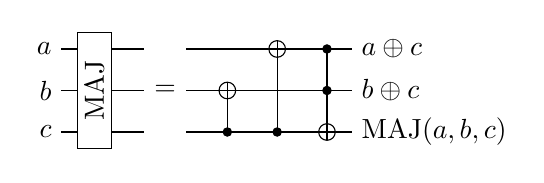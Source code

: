 \begin{tikzpicture}[scale=1.0,x=1pt,y=1pt]
\filldraw[color=white] (0.0, -7.5) rectangle (105.0, 37.5);
% Drawing wires
% Line 1: a W a a\oplus{c}
\draw[color=black] (0.0,30.0) -- (105.0,30.0);
\draw[color=black] (0.0,30.0) node[left] {$a$};
% Line 3: c W c \mbox{MAJ}(a,b,c)
\draw[color=black] (0.0,0.0) -- (105.0,0.0);
\draw[color=black] (0.0,0.0) node[left] {$c$};
% Line 2: b W b b\oplus{c}
\draw[color=black] (0.0,15.0) -- (105.0,15.0);
\draw[color=black] (0.0,15.0) node[left] {$b$};
% Done with wires; drawing gates
% Line 5: a b c G \rotatebox{90}{MAJ}
\draw (12.0,30.0) -- (12.0,0.0);
\begin{scope}
\draw[fill=white] (12.0, 15.0) +(-45.0:8.485pt and 29.698pt) -- +(45.0:8.485pt and 29.698pt) -- +(135.0:8.485pt and 29.698pt) -- +(225.0:8.485pt and 29.698pt) -- cycle;
\clip (12.0, 15.0) +(-45.0:8.485pt and 29.698pt) -- +(45.0:8.485pt and 29.698pt) -- +(135.0:8.485pt and 29.698pt) -- +(225.0:8.485pt and 29.698pt) -- cycle;
\draw (12.0, 15.0) node {\rotatebox{90}{MAJ}};
\end{scope}
% Line 6: =
\draw[fill=white,color=white] (30.0, -6.0) rectangle (45.0, 36.0);
\draw (37.5, 15.0) node {$=$};
% Line 7: +b c
\draw (60.0,15.0) -- (60.0,0.0);
\begin{scope}
\draw[fill=white] (60.0, 15.0) circle(3.0pt);
\clip (60.0, 15.0) circle(3.0pt);
\draw (57.0, 15.0) -- (63.0, 15.0);
\draw (60.0, 12.0) -- (60.0, 18.0);
\end{scope}
\filldraw (60.0, 0.0) circle(1.5pt);
% Line 8: +a c
\draw (78.0,30.0) -- (78.0,0.0);
\begin{scope}
\draw[fill=white] (78.0, 30.0) circle(3.0pt);
\clip (78.0, 30.0) circle(3.0pt);
\draw (75.0, 30.0) -- (81.0, 30.0);
\draw (78.0, 27.0) -- (78.0, 33.0);
\end{scope}
\filldraw (78.0, 0.0) circle(1.5pt);
% Line 9: a b +c
\draw (96.0,30.0) -- (96.0,0.0);
\filldraw (96.0, 30.0) circle(1.5pt);
\filldraw (96.0, 15.0) circle(1.5pt);
\begin{scope}
\draw[fill=white] (96.0, 0.0) circle(3.0pt);
\clip (96.0, 0.0) circle(3.0pt);
\draw (93.0, 0.0) -- (99.0, 0.0);
\draw (96.0, -3.0) -- (96.0, 3.0);
\end{scope}
% Done with gates; drawing ending labels
\draw[color=black] (105.0,30.0) node[right] {$a\oplus{c}$};
\draw[color=black] (105.0,0.0) node[right] {$\mbox{MAJ}(a,b,c)$};
\draw[color=black] (105.0,15.0) node[right] {$b\oplus{c}$};
% Done with ending labels; drawing cut lines and comments
% Done with comments
\end{tikzpicture}
